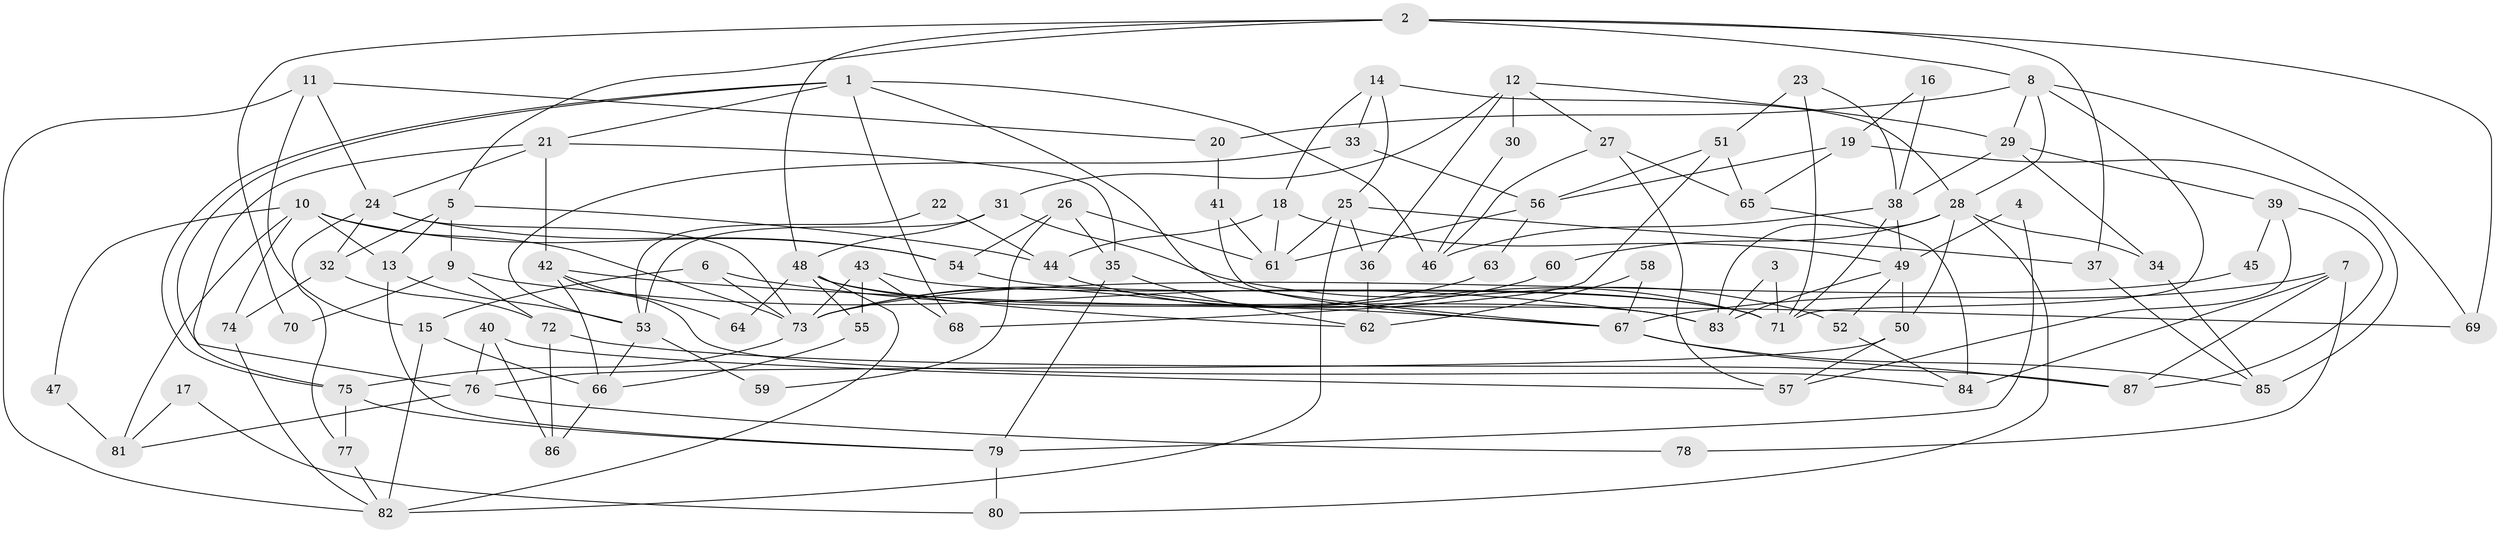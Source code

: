 // Generated by graph-tools (version 1.1) at 2025/26/03/09/25 03:26:20]
// undirected, 87 vertices, 174 edges
graph export_dot {
graph [start="1"]
  node [color=gray90,style=filled];
  1;
  2;
  3;
  4;
  5;
  6;
  7;
  8;
  9;
  10;
  11;
  12;
  13;
  14;
  15;
  16;
  17;
  18;
  19;
  20;
  21;
  22;
  23;
  24;
  25;
  26;
  27;
  28;
  29;
  30;
  31;
  32;
  33;
  34;
  35;
  36;
  37;
  38;
  39;
  40;
  41;
  42;
  43;
  44;
  45;
  46;
  47;
  48;
  49;
  50;
  51;
  52;
  53;
  54;
  55;
  56;
  57;
  58;
  59;
  60;
  61;
  62;
  63;
  64;
  65;
  66;
  67;
  68;
  69;
  70;
  71;
  72;
  73;
  74;
  75;
  76;
  77;
  78;
  79;
  80;
  81;
  82;
  83;
  84;
  85;
  86;
  87;
  1 -- 75;
  1 -- 75;
  1 -- 67;
  1 -- 21;
  1 -- 46;
  1 -- 68;
  2 -- 48;
  2 -- 69;
  2 -- 5;
  2 -- 8;
  2 -- 37;
  2 -- 70;
  3 -- 83;
  3 -- 71;
  4 -- 49;
  4 -- 79;
  5 -- 32;
  5 -- 9;
  5 -- 13;
  5 -- 44;
  6 -- 15;
  6 -- 73;
  6 -- 67;
  7 -- 87;
  7 -- 84;
  7 -- 67;
  7 -- 78;
  8 -- 71;
  8 -- 20;
  8 -- 28;
  8 -- 29;
  8 -- 69;
  9 -- 83;
  9 -- 70;
  9 -- 72;
  10 -- 74;
  10 -- 13;
  10 -- 47;
  10 -- 54;
  10 -- 73;
  10 -- 81;
  11 -- 24;
  11 -- 20;
  11 -- 15;
  11 -- 82;
  12 -- 27;
  12 -- 36;
  12 -- 29;
  12 -- 30;
  12 -- 31;
  13 -- 53;
  13 -- 79;
  14 -- 18;
  14 -- 28;
  14 -- 25;
  14 -- 33;
  15 -- 82;
  15 -- 66;
  16 -- 38;
  16 -- 19;
  17 -- 80;
  17 -- 81;
  18 -- 61;
  18 -- 44;
  18 -- 49;
  19 -- 85;
  19 -- 65;
  19 -- 56;
  20 -- 41;
  21 -- 24;
  21 -- 35;
  21 -- 42;
  21 -- 76;
  22 -- 53;
  22 -- 44;
  23 -- 71;
  23 -- 38;
  23 -- 51;
  24 -- 54;
  24 -- 73;
  24 -- 32;
  24 -- 77;
  25 -- 37;
  25 -- 36;
  25 -- 61;
  25 -- 82;
  26 -- 61;
  26 -- 35;
  26 -- 54;
  26 -- 59;
  27 -- 65;
  27 -- 57;
  27 -- 46;
  28 -- 83;
  28 -- 34;
  28 -- 50;
  28 -- 60;
  28 -- 80;
  29 -- 34;
  29 -- 38;
  29 -- 39;
  30 -- 46;
  31 -- 48;
  31 -- 52;
  31 -- 53;
  32 -- 72;
  32 -- 74;
  33 -- 56;
  33 -- 53;
  34 -- 85;
  35 -- 79;
  35 -- 62;
  36 -- 62;
  37 -- 85;
  38 -- 46;
  38 -- 49;
  38 -- 71;
  39 -- 57;
  39 -- 45;
  39 -- 87;
  40 -- 86;
  40 -- 76;
  40 -- 57;
  41 -- 67;
  41 -- 61;
  42 -- 66;
  42 -- 64;
  42 -- 69;
  42 -- 84;
  43 -- 73;
  43 -- 71;
  43 -- 55;
  43 -- 68;
  44 -- 71;
  45 -- 73;
  47 -- 81;
  48 -- 55;
  48 -- 82;
  48 -- 62;
  48 -- 64;
  48 -- 83;
  49 -- 50;
  49 -- 52;
  49 -- 83;
  50 -- 57;
  50 -- 76;
  51 -- 68;
  51 -- 56;
  51 -- 65;
  52 -- 84;
  53 -- 59;
  53 -- 66;
  54 -- 71;
  55 -- 66;
  56 -- 61;
  56 -- 63;
  58 -- 62;
  58 -- 67;
  60 -- 73;
  63 -- 73;
  65 -- 84;
  66 -- 86;
  67 -- 85;
  67 -- 87;
  72 -- 87;
  72 -- 86;
  73 -- 75;
  74 -- 82;
  75 -- 77;
  75 -- 79;
  76 -- 78;
  76 -- 81;
  77 -- 82;
  79 -- 80;
}
